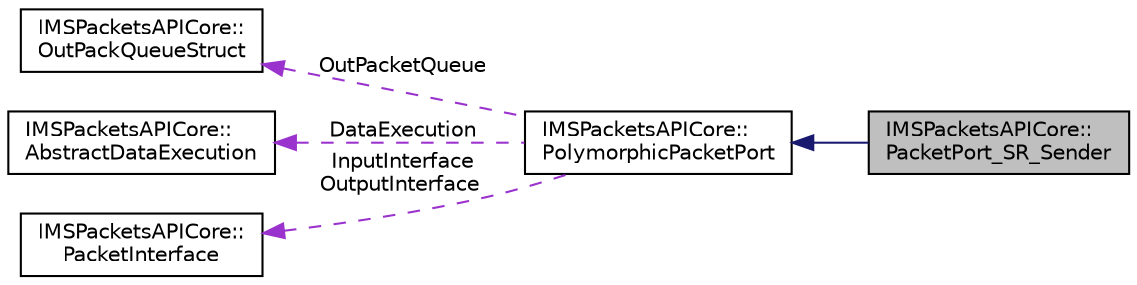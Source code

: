 digraph "IMSPacketsAPICore::PacketPort_SR_Sender"
{
 // LATEX_PDF_SIZE
  edge [fontname="Helvetica",fontsize="10",labelfontname="Helvetica",labelfontsize="10"];
  node [fontname="Helvetica",fontsize="10",shape=record];
  rankdir="LR";
  Node1 [label="IMSPacketsAPICore::\lPacketPort_SR_Sender",height=0.2,width=0.4,color="black", fillcolor="grey75", style="filled", fontcolor="black",tooltip=" "];
  Node2 -> Node1 [dir="back",color="midnightblue",fontsize="10",style="solid",fontname="Helvetica"];
  Node2 [label="IMSPacketsAPICore::\lPolymorphicPacketPort",height=0.2,width=0.4,color="black", fillcolor="white", style="filled",URL="$class_i_m_s_packets_a_p_i_core_1_1_polymorphic_packet_port.html",tooltip="An Abstraction of the Distributed Node Link."];
  Node3 -> Node2 [dir="back",color="darkorchid3",fontsize="10",style="dashed",label=" OutPacketQueue" ,fontname="Helvetica"];
  Node3 [label="IMSPacketsAPICore::\lOutPackQueueStruct",height=0.2,width=0.4,color="black", fillcolor="white", style="filled",URL="$struct_i_m_s_packets_a_p_i_core_1_1_out_pack_queue_struct.html",tooltip=" "];
  Node4 -> Node2 [dir="back",color="darkorchid3",fontsize="10",style="dashed",label=" DataExecution" ,fontname="Helvetica"];
  Node4 [label="IMSPacketsAPICore::\lAbstractDataExecution",height=0.2,width=0.4,color="black", fillcolor="white", style="filled",URL="$class_i_m_s_packets_a_p_i_core_1_1_abstract_data_execution.html",tooltip="An Abstraction of the Distributed Data and Execution System."];
  Node5 -> Node2 [dir="back",color="darkorchid3",fontsize="10",style="dashed",label=" InputInterface\nOutputInterface" ,fontname="Helvetica"];
  Node5 [label="IMSPacketsAPICore::\lPacketInterface",height=0.2,width=0.4,color="black", fillcolor="white", style="filled",URL="$class_i_m_s_packets_a_p_i_core_1_1_packet_interface.html",tooltip="An Abstraction of the serial interface connecting two api nodes."];
}
